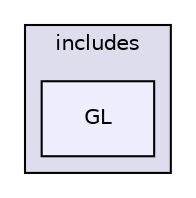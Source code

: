 digraph "lib/gdl/includes/GL" {
  compound=true
  node [ fontsize="10", fontname="Helvetica"];
  edge [ labelfontsize="10", labelfontname="Helvetica"];
  subgraph clusterdir_e2ad0eb9aebaa6e85935284e2b9d016a {
    graph [ bgcolor="#ddddee", pencolor="black", label="includes" fontname="Helvetica", fontsize="10", URL="dir_e2ad0eb9aebaa6e85935284e2b9d016a.html"]
  dir_260914eb2d13ad2e3e49f4b2cd005642 [shape=box, label="GL", style="filled", fillcolor="#eeeeff", pencolor="black", URL="dir_260914eb2d13ad2e3e49f4b2cd005642.html"];
  }
}

